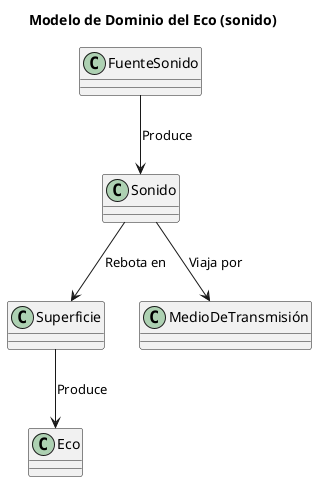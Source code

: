 @startuml
title Modelo de Dominio del Eco (sonido)

class FuenteSonido

class Sonido 

class Superficie

class MedioDeTransmisión

class Eco

FuenteSonido --> Sonido: "Produce"
Sonido --> Superficie: "Rebota en"
Sonido --> MedioDeTransmisión: "Viaja por"
Superficie --> Eco: "Produce"

@enduml